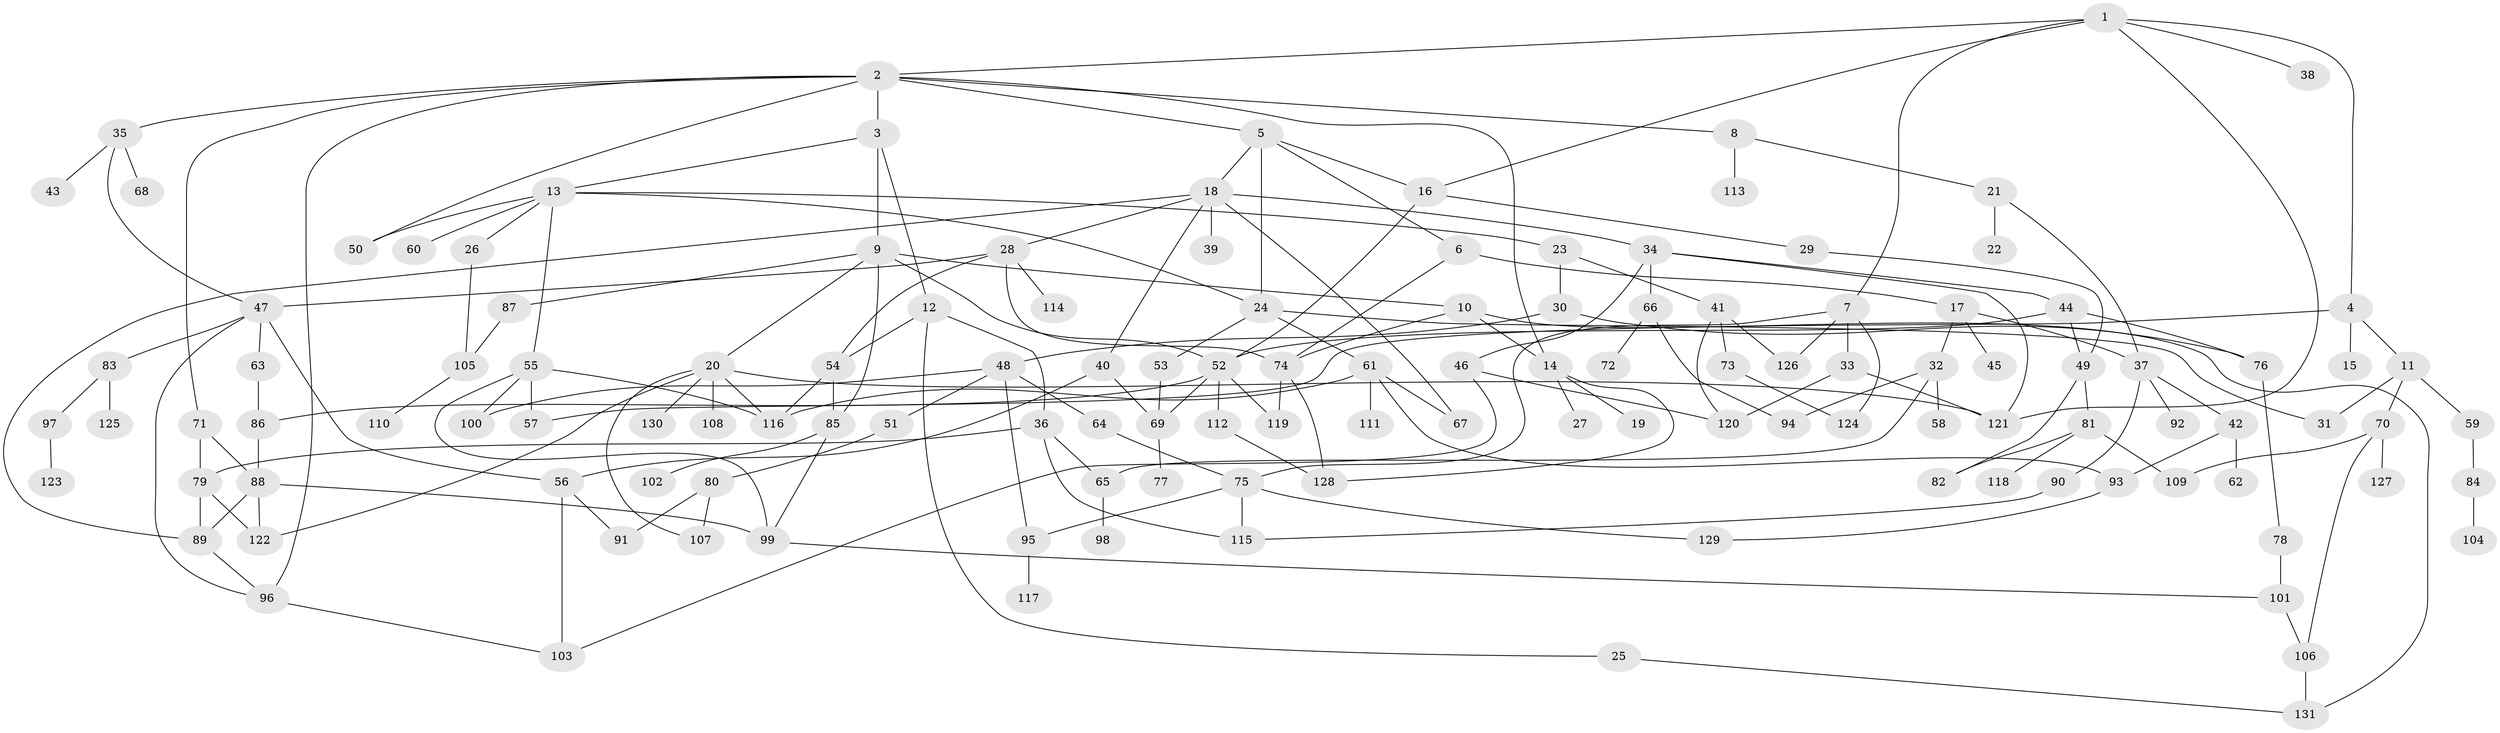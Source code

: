 // coarse degree distribution, {4: 0.18867924528301888, 16: 0.018867924528301886, 8: 0.05660377358490566, 3: 0.18867924528301888, 2: 0.2641509433962264, 6: 0.07547169811320754, 5: 0.09433962264150944, 7: 0.03773584905660377, 10: 0.018867924528301886, 1: 0.05660377358490566}
// Generated by graph-tools (version 1.1) at 2025/48/03/04/25 22:48:51]
// undirected, 131 vertices, 194 edges
graph export_dot {
  node [color=gray90,style=filled];
  1;
  2;
  3;
  4;
  5;
  6;
  7;
  8;
  9;
  10;
  11;
  12;
  13;
  14;
  15;
  16;
  17;
  18;
  19;
  20;
  21;
  22;
  23;
  24;
  25;
  26;
  27;
  28;
  29;
  30;
  31;
  32;
  33;
  34;
  35;
  36;
  37;
  38;
  39;
  40;
  41;
  42;
  43;
  44;
  45;
  46;
  47;
  48;
  49;
  50;
  51;
  52;
  53;
  54;
  55;
  56;
  57;
  58;
  59;
  60;
  61;
  62;
  63;
  64;
  65;
  66;
  67;
  68;
  69;
  70;
  71;
  72;
  73;
  74;
  75;
  76;
  77;
  78;
  79;
  80;
  81;
  82;
  83;
  84;
  85;
  86;
  87;
  88;
  89;
  90;
  91;
  92;
  93;
  94;
  95;
  96;
  97;
  98;
  99;
  100;
  101;
  102;
  103;
  104;
  105;
  106;
  107;
  108;
  109;
  110;
  111;
  112;
  113;
  114;
  115;
  116;
  117;
  118;
  119;
  120;
  121;
  122;
  123;
  124;
  125;
  126;
  127;
  128;
  129;
  130;
  131;
  1 -- 2;
  1 -- 4;
  1 -- 7;
  1 -- 38;
  1 -- 16;
  1 -- 121;
  2 -- 3;
  2 -- 5;
  2 -- 8;
  2 -- 35;
  2 -- 71;
  2 -- 50;
  2 -- 96;
  2 -- 14;
  3 -- 9;
  3 -- 12;
  3 -- 13;
  4 -- 11;
  4 -- 15;
  4 -- 57;
  5 -- 6;
  5 -- 16;
  5 -- 18;
  5 -- 24;
  6 -- 17;
  6 -- 74;
  7 -- 33;
  7 -- 126;
  7 -- 75;
  7 -- 124;
  8 -- 21;
  8 -- 113;
  9 -- 10;
  9 -- 20;
  9 -- 52;
  9 -- 87;
  9 -- 85;
  10 -- 14;
  10 -- 74;
  10 -- 131;
  11 -- 31;
  11 -- 59;
  11 -- 70;
  12 -- 25;
  12 -- 36;
  12 -- 54;
  13 -- 23;
  13 -- 26;
  13 -- 50;
  13 -- 55;
  13 -- 60;
  13 -- 24;
  14 -- 19;
  14 -- 27;
  14 -- 128;
  16 -- 29;
  16 -- 52;
  17 -- 32;
  17 -- 37;
  17 -- 45;
  18 -- 28;
  18 -- 34;
  18 -- 39;
  18 -- 40;
  18 -- 67;
  18 -- 89;
  20 -- 108;
  20 -- 122;
  20 -- 130;
  20 -- 116;
  20 -- 121;
  20 -- 107;
  21 -- 22;
  21 -- 37;
  23 -- 30;
  23 -- 41;
  24 -- 53;
  24 -- 61;
  24 -- 31;
  25 -- 131;
  26 -- 105;
  28 -- 114;
  28 -- 47;
  28 -- 74;
  28 -- 54;
  29 -- 49;
  30 -- 48;
  30 -- 76;
  32 -- 58;
  32 -- 65;
  32 -- 94;
  33 -- 121;
  33 -- 120;
  34 -- 44;
  34 -- 46;
  34 -- 66;
  34 -- 121;
  35 -- 43;
  35 -- 47;
  35 -- 68;
  36 -- 79;
  36 -- 115;
  36 -- 65;
  37 -- 42;
  37 -- 90;
  37 -- 92;
  40 -- 56;
  40 -- 69;
  41 -- 73;
  41 -- 120;
  41 -- 126;
  42 -- 62;
  42 -- 93;
  44 -- 49;
  44 -- 76;
  44 -- 52;
  46 -- 120;
  46 -- 103;
  47 -- 63;
  47 -- 83;
  47 -- 96;
  47 -- 56;
  48 -- 51;
  48 -- 64;
  48 -- 95;
  48 -- 100;
  49 -- 81;
  49 -- 82;
  51 -- 80;
  52 -- 69;
  52 -- 86;
  52 -- 112;
  52 -- 119;
  53 -- 69;
  54 -- 85;
  54 -- 116;
  55 -- 100;
  55 -- 116;
  55 -- 99;
  55 -- 57;
  56 -- 91;
  56 -- 103;
  59 -- 84;
  61 -- 93;
  61 -- 111;
  61 -- 116;
  61 -- 67;
  63 -- 86;
  64 -- 75;
  65 -- 98;
  66 -- 72;
  66 -- 94;
  69 -- 77;
  70 -- 106;
  70 -- 109;
  70 -- 127;
  71 -- 88;
  71 -- 79;
  73 -- 124;
  74 -- 128;
  74 -- 119;
  75 -- 115;
  75 -- 95;
  75 -- 129;
  76 -- 78;
  78 -- 101;
  79 -- 89;
  79 -- 122;
  80 -- 107;
  80 -- 91;
  81 -- 118;
  81 -- 82;
  81 -- 109;
  83 -- 97;
  83 -- 125;
  84 -- 104;
  85 -- 99;
  85 -- 102;
  86 -- 88;
  87 -- 105;
  88 -- 89;
  88 -- 99;
  88 -- 122;
  89 -- 96;
  90 -- 115;
  93 -- 129;
  95 -- 117;
  96 -- 103;
  97 -- 123;
  99 -- 101;
  101 -- 106;
  105 -- 110;
  106 -- 131;
  112 -- 128;
}
